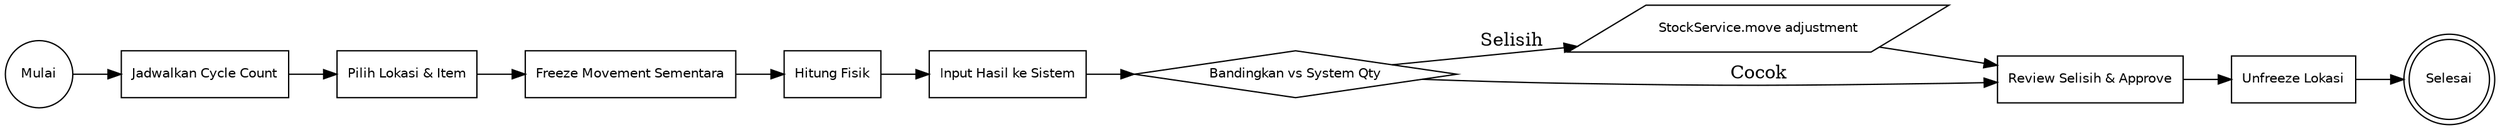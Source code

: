 digraph CycleCountFlow {
  rankdir=LR;
  node [shape=rectangle, fontname="Helvetica", fontsize=10];

  start [shape=circle, label="Mulai"];
  schedule [label="Jadwalkan Cycle Count"];
  select [label="Pilih Lokasi & Item"];
  freeze [label="Freeze Movement Sementara"];
  count [label="Hitung Fisik"];
  record [label="Input Hasil ke Sistem"];
  compare [label="Bandingkan vs System Qty" shape=diamond];
  adjust [label="StockService.move adjustment" shape=parallelogram];
  review [label="Review Selisih & Approve"];
  release [label="Unfreeze Lokasi"];
  end [shape=doublecircle, label="Selesai"];

  start -> schedule -> select -> freeze -> count -> record -> compare;
  compare -> adjust [label="Selisih"];
  adjust -> review -> release -> end;
  compare -> review [label="Cocok"];
}
